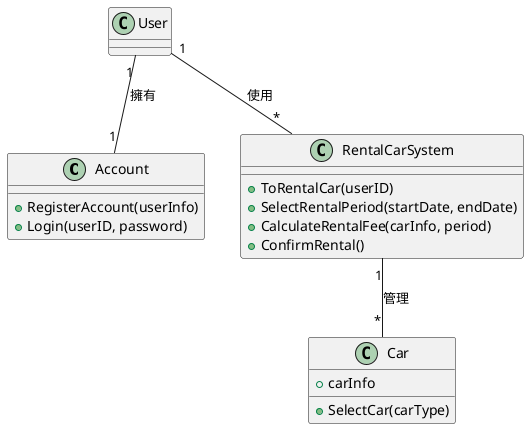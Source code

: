 @startuml CD_01_車輛租用系統
class Account {
	+RegisterAccount(userInfo)
	+Login(userID, password)
}

class RentalCarSystem {
	+ToRentalCar(userID)
	+SelectRentalPeriod(startDate, endDate)
	+CalculateRentalFee(carInfo, period)
	+ConfirmRental()
}

class Car {
	+SelectCar(carType)
	+carInfo
}

class User {
}

User "1" -- "1" Account : 擁有
User "1" -- "*" RentalCarSystem : 使用
RentalCarSystem "1" -- "*" Car : 管理

@enduml
